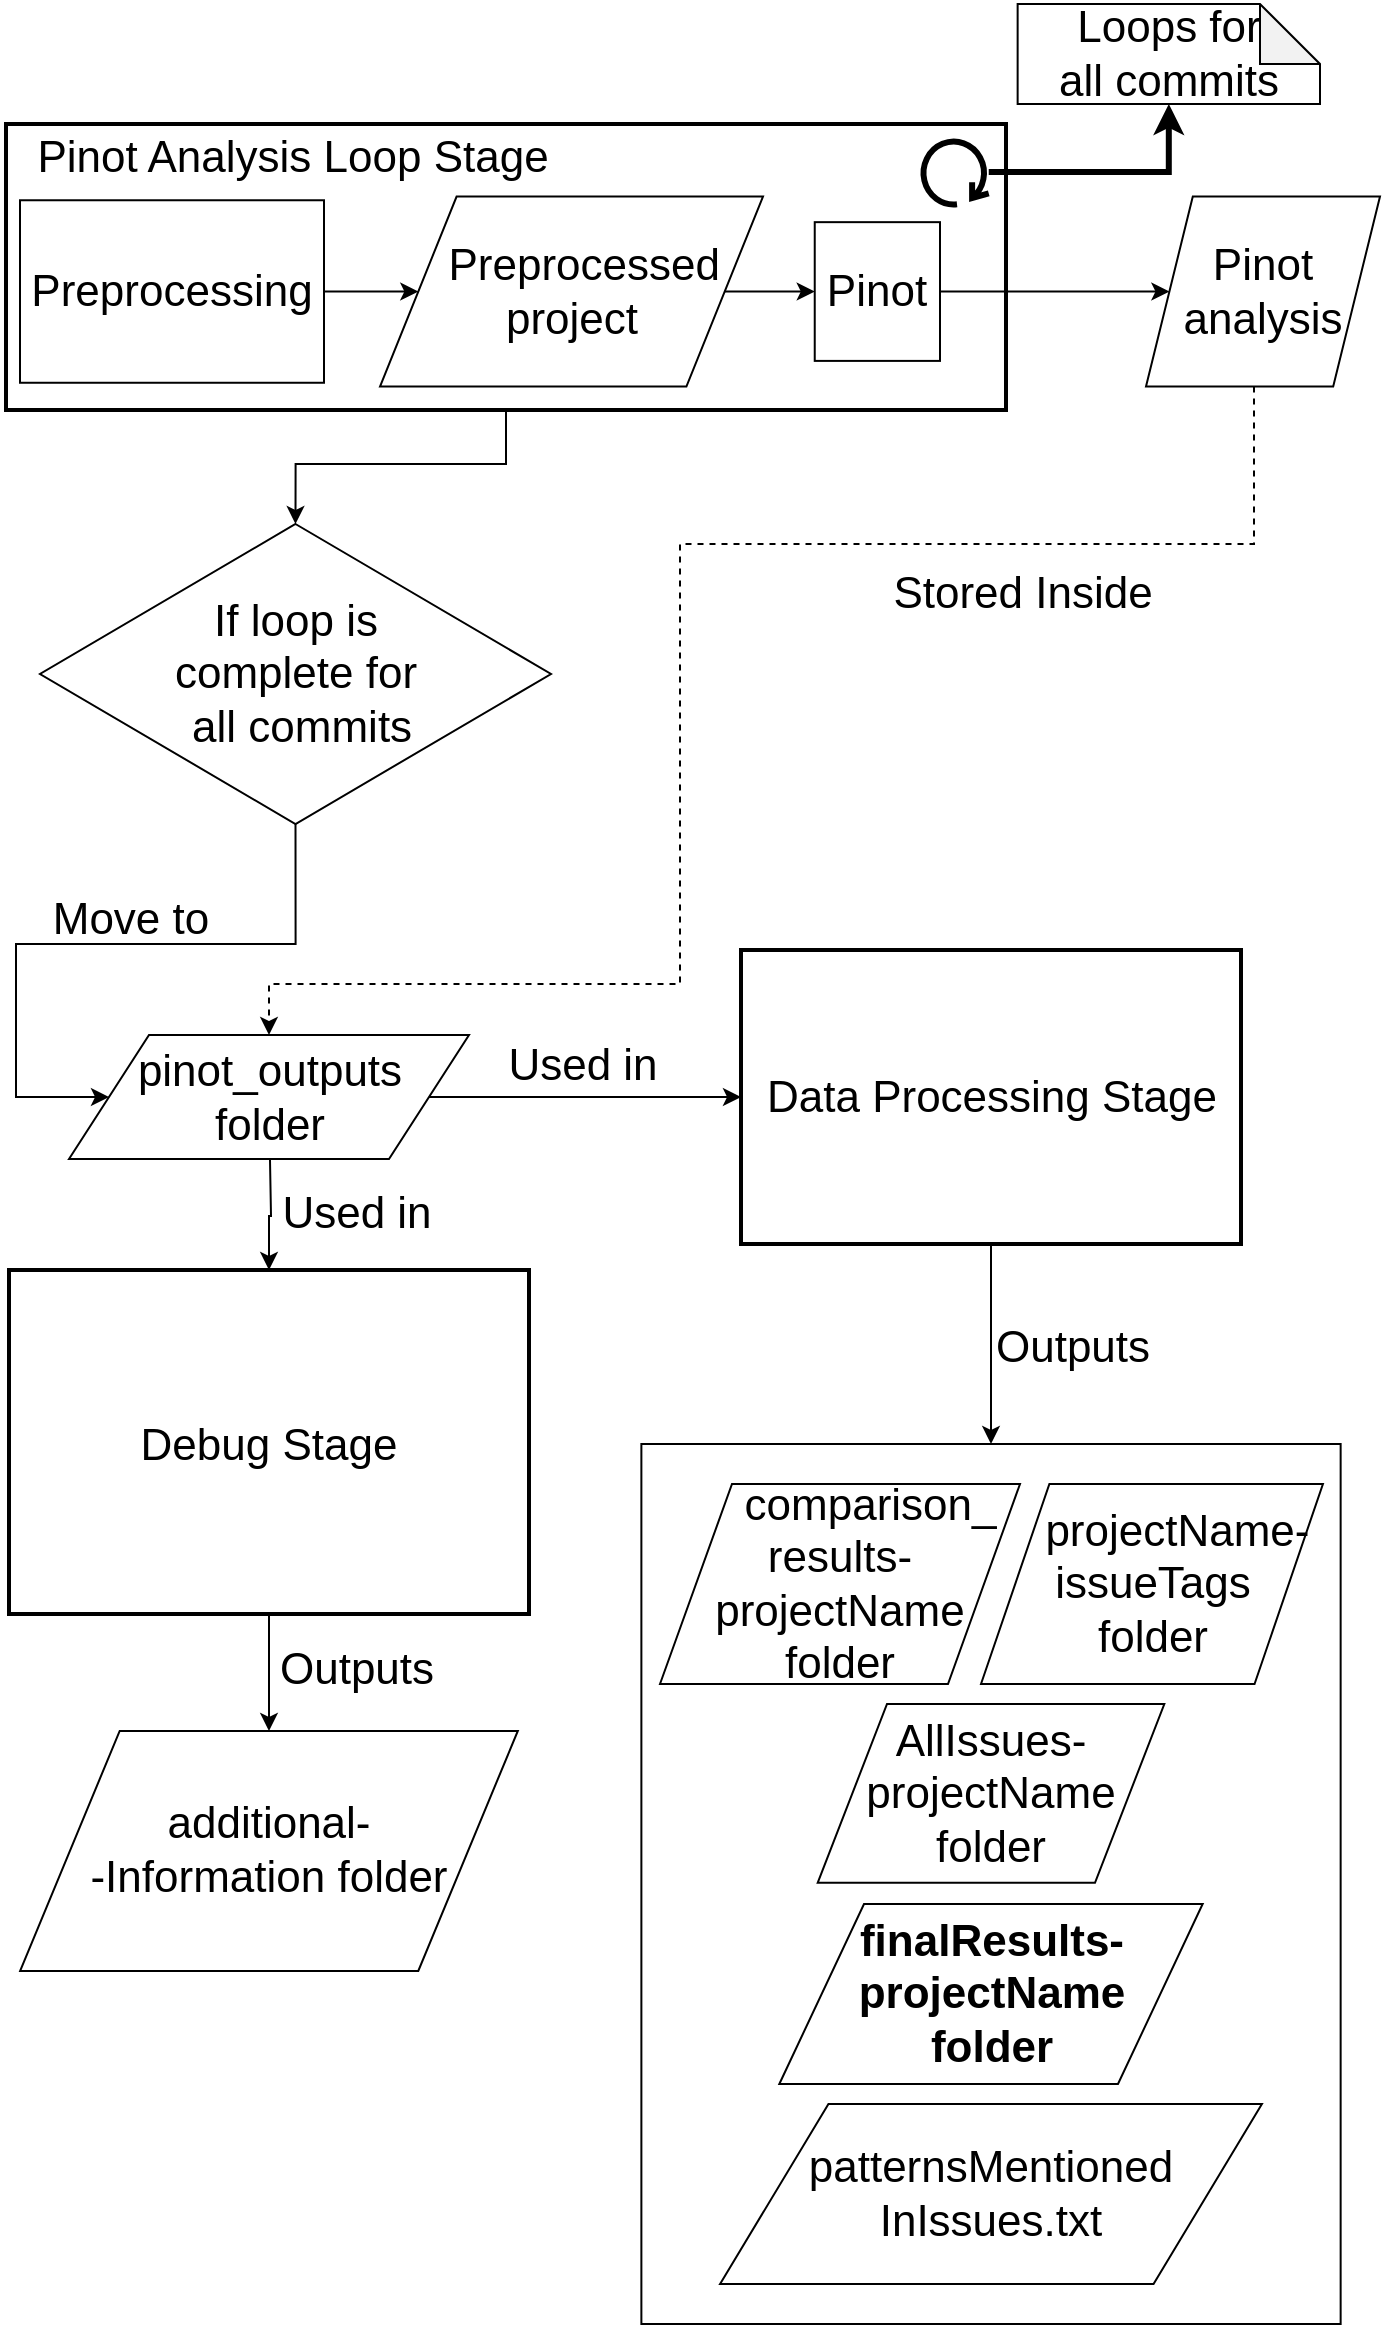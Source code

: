 <mxfile version="13.3.5" type="device"><diagram id="C5RBs43oDa-KdzZeNtuy" name="Page-1"><mxGraphModel dx="1420" dy="837" grid="1" gridSize="10" guides="1" tooltips="1" connect="1" arrows="1" fold="1" page="1" pageScale="1" pageWidth="696" pageHeight="946" math="0" shadow="0"><root><mxCell id="WIyWlLk6GJQsqaUBKTNV-0"/><mxCell id="WIyWlLk6GJQsqaUBKTNV-1" parent="WIyWlLk6GJQsqaUBKTNV-0"/><mxCell id="vfhK80nrHnzWeBUttZ8C-14" value="" style="rounded=0;whiteSpace=wrap;html=1;fontSize=22;" vertex="1" parent="WIyWlLk6GJQsqaUBKTNV-1"><mxGeometry x="320.69" y="740" width="349.63" height="440" as="geometry"/></mxCell><mxCell id="vfhK80nrHnzWeBUttZ8C-26" style="edgeStyle=orthogonalEdgeStyle;rounded=0;orthogonalLoop=1;jettySize=auto;html=1;entryX=0.5;entryY=0;entryDx=0;entryDy=0;fontSize=22;" edge="1" parent="WIyWlLk6GJQsqaUBKTNV-1" source="0ahxUT_iubyP2WzPCteX-0" target="vfhK80nrHnzWeBUttZ8C-14"><mxGeometry relative="1" as="geometry"/></mxCell><mxCell id="0ahxUT_iubyP2WzPCteX-0" value="" style="rounded=0;whiteSpace=wrap;html=1;strokeWidth=2;fontSize=22;" parent="WIyWlLk6GJQsqaUBKTNV-1" vertex="1"><mxGeometry x="370.5" y="493" width="250" height="147" as="geometry"/></mxCell><mxCell id="vfhK80nrHnzWeBUttZ8C-23" style="edgeStyle=orthogonalEdgeStyle;rounded=0;orthogonalLoop=1;jettySize=auto;html=1;entryX=0.5;entryY=0;entryDx=0;entryDy=0;fontSize=22;" edge="1" parent="WIyWlLk6GJQsqaUBKTNV-1" source="XO6Tw1gCyH1BbbYcoWaU-48" target="XO6Tw1gCyH1BbbYcoWaU-55"><mxGeometry relative="1" as="geometry"/></mxCell><mxCell id="XO6Tw1gCyH1BbbYcoWaU-48" value="" style="rounded=0;whiteSpace=wrap;html=1;strokeWidth=2;fontSize=22;" parent="WIyWlLk6GJQsqaUBKTNV-1" vertex="1"><mxGeometry x="4.5" y="653" width="260" height="172" as="geometry"/></mxCell><mxCell id="vfhK80nrHnzWeBUttZ8C-28" style="edgeStyle=orthogonalEdgeStyle;rounded=0;orthogonalLoop=1;jettySize=auto;html=1;entryX=0.5;entryY=0;entryDx=0;entryDy=0;fontSize=22;" edge="1" parent="WIyWlLk6GJQsqaUBKTNV-1" source="XO6Tw1gCyH1BbbYcoWaU-16" target="e5gksHhLY-byw-GOVqGE-1"><mxGeometry relative="1" as="geometry"><Array as="points"><mxPoint x="253" y="250"/><mxPoint x="148" y="250"/></Array></mxGeometry></mxCell><mxCell id="XO6Tw1gCyH1BbbYcoWaU-16" value="" style="rounded=0;whiteSpace=wrap;html=1;strokeWidth=2;fontSize=22;" parent="WIyWlLk6GJQsqaUBKTNV-1" vertex="1"><mxGeometry x="3" y="80" width="500" height="143" as="geometry"/></mxCell><mxCell id="vfhK80nrHnzWeBUttZ8C-12" style="edgeStyle=orthogonalEdgeStyle;rounded=0;orthogonalLoop=1;jettySize=auto;html=1;entryX=0.5;entryY=0;entryDx=0;entryDy=0;fontSize=22;" edge="1" parent="WIyWlLk6GJQsqaUBKTNV-1" target="XO6Tw1gCyH1BbbYcoWaU-48"><mxGeometry relative="1" as="geometry"><mxPoint x="135" y="598" as="sourcePoint"/></mxGeometry></mxCell><mxCell id="vfhK80nrHnzWeBUttZ8C-27" style="edgeStyle=orthogonalEdgeStyle;rounded=0;orthogonalLoop=1;jettySize=auto;html=1;entryX=0;entryY=0.5;entryDx=0;entryDy=0;fontSize=22;" edge="1" parent="WIyWlLk6GJQsqaUBKTNV-1" source="XO6Tw1gCyH1BbbYcoWaU-19" target="0ahxUT_iubyP2WzPCteX-1"><mxGeometry relative="1" as="geometry"/></mxCell><mxCell id="XO6Tw1gCyH1BbbYcoWaU-19" value="pinot_outputs&lt;br style=&quot;font-size: 22px;&quot;&gt;folder" style="shape=parallelogram;perimeter=parallelogramPerimeter;whiteSpace=wrap;html=1;fontSize=22;" parent="WIyWlLk6GJQsqaUBKTNV-1" vertex="1"><mxGeometry x="34.5" y="535.5" width="200" height="62" as="geometry"/></mxCell><mxCell id="m1KQKpQpHqoIMDLfpYuQ-4" style="edgeStyle=orthogonalEdgeStyle;rounded=0;orthogonalLoop=1;jettySize=auto;html=1;entryX=0;entryY=0.5;entryDx=0;entryDy=0;fontSize=22;" parent="WIyWlLk6GJQsqaUBKTNV-1" source="XO6Tw1gCyH1BbbYcoWaU-21" target="m1KQKpQpHqoIMDLfpYuQ-2" edge="1"><mxGeometry relative="1" as="geometry"/></mxCell><mxCell id="XO6Tw1gCyH1BbbYcoWaU-21" value="&lt;font style=&quot;font-size: 22px;&quot;&gt;Preprocessing&lt;/font&gt;" style="rounded=0;whiteSpace=wrap;html=1;fontSize=22;" parent="WIyWlLk6GJQsqaUBKTNV-1" vertex="1"><mxGeometry x="10" y="118.13" width="152" height="91.25" as="geometry"/></mxCell><mxCell id="XO6Tw1gCyH1BbbYcoWaU-24" value="&lt;font style=&quot;font-size: 22px;&quot;&gt;Pinot&lt;/font&gt;" style="rounded=0;whiteSpace=wrap;html=1;fontSize=22;" parent="WIyWlLk6GJQsqaUBKTNV-1" vertex="1"><mxGeometry x="407.37" y="129.08" width="62.63" height="69.37" as="geometry"/></mxCell><mxCell id="XO6Tw1gCyH1BbbYcoWaU-27" value="" style="endArrow=classic;html=1;exitX=1;exitY=0.5;exitDx=0;exitDy=0;entryX=0;entryY=0.5;entryDx=0;entryDy=0;fontSize=22;" parent="WIyWlLk6GJQsqaUBKTNV-1" source="XO6Tw1gCyH1BbbYcoWaU-24" target="XO6Tw1gCyH1BbbYcoWaU-29" edge="1"><mxGeometry width="50" height="50" relative="1" as="geometry"><mxPoint x="573" y="183" as="sourcePoint"/><mxPoint x="603" y="158" as="targetPoint"/></mxGeometry></mxCell><mxCell id="vfhK80nrHnzWeBUttZ8C-32" style="edgeStyle=orthogonalEdgeStyle;rounded=0;jumpStyle=arc;orthogonalLoop=1;jettySize=auto;html=1;entryX=0.5;entryY=0;entryDx=0;entryDy=0;fontSize=22;dashed=1;" edge="1" parent="WIyWlLk6GJQsqaUBKTNV-1" source="XO6Tw1gCyH1BbbYcoWaU-29" target="XO6Tw1gCyH1BbbYcoWaU-19"><mxGeometry relative="1" as="geometry"><Array as="points"><mxPoint x="627" y="290"/><mxPoint x="340" y="290"/><mxPoint x="340" y="510"/><mxPoint x="135" y="510"/></Array></mxGeometry></mxCell><mxCell id="XO6Tw1gCyH1BbbYcoWaU-29" value="&lt;font style=&quot;font-size: 22px;&quot;&gt;Pinot analysis&lt;/font&gt;" style="shape=parallelogram;perimeter=parallelogramPerimeter;whiteSpace=wrap;html=1;fontSize=22;" parent="WIyWlLk6GJQsqaUBKTNV-1" vertex="1"><mxGeometry x="573" y="116.25" width="117" height="95" as="geometry"/></mxCell><mxCell id="XO6Tw1gCyH1BbbYcoWaU-41" value="Used in" style="text;html=1;align=center;verticalAlign=middle;resizable=0;points=[];autosize=1;fontSize=22;" parent="WIyWlLk6GJQsqaUBKTNV-1" vertex="1"><mxGeometry x="132.5" y="610" width="90" height="30" as="geometry"/></mxCell><mxCell id="XO6Tw1gCyH1BbbYcoWaU-49" value="Debug Stage" style="text;html=1;strokeColor=none;fillColor=none;align=center;verticalAlign=middle;whiteSpace=wrap;rounded=0;fontSize=22;" parent="WIyWlLk6GJQsqaUBKTNV-1" vertex="1"><mxGeometry x="3" y="653" width="263" height="175" as="geometry"/></mxCell><mxCell id="XO6Tw1gCyH1BbbYcoWaU-55" value="additional-&lt;br style=&quot;font-size: 22px;&quot;&gt;-Information folder" style="shape=parallelogram;perimeter=parallelogramPerimeter;whiteSpace=wrap;html=1;fontSize=22;" parent="WIyWlLk6GJQsqaUBKTNV-1" vertex="1"><mxGeometry x="10.08" y="883.46" width="248.83" height="120" as="geometry"/></mxCell><mxCell id="XO6Tw1gCyH1BbbYcoWaU-59" value="&amp;nbsp; &amp;nbsp; &amp;nbsp;comparison_&lt;br style=&quot;font-size: 22px&quot;&gt;results-&lt;br&gt;projectName&lt;br style=&quot;font-size: 22px&quot;&gt;folder" style="shape=parallelogram;perimeter=parallelogramPerimeter;whiteSpace=wrap;html=1;fontSize=22;" parent="WIyWlLk6GJQsqaUBKTNV-1" vertex="1"><mxGeometry x="330" y="760" width="180" height="100" as="geometry"/></mxCell><mxCell id="XO6Tw1gCyH1BbbYcoWaU-66" value="&amp;nbsp; &amp;nbsp; projectName-issueTags&lt;br style=&quot;font-size: 22px&quot;&gt;folder" style="shape=parallelogram;perimeter=parallelogramPerimeter;whiteSpace=wrap;html=1;fontSize=22;" parent="WIyWlLk6GJQsqaUBKTNV-1" vertex="1"><mxGeometry x="490.5" y="760" width="170.97" height="100" as="geometry"/></mxCell><mxCell id="XO6Tw1gCyH1BbbYcoWaU-72" value="&lt;b style=&quot;font-size: 22px;&quot;&gt;finalResults-projectName&lt;br style=&quot;font-size: 22px;&quot;&gt;folder&lt;/b&gt;" style="shape=parallelogram;perimeter=parallelogramPerimeter;whiteSpace=wrap;html=1;fontSize=22;" parent="WIyWlLk6GJQsqaUBKTNV-1" vertex="1"><mxGeometry x="389.67" y="970" width="211.66" height="90" as="geometry"/></mxCell><mxCell id="XO6Tw1gCyH1BbbYcoWaU-76" value="AllIssues-&lt;br style=&quot;font-size: 22px;&quot;&gt;projectName&lt;br style=&quot;font-size: 22px;&quot;&gt;folder" style="shape=parallelogram;perimeter=parallelogramPerimeter;whiteSpace=wrap;html=1;fontSize=22;" parent="WIyWlLk6GJQsqaUBKTNV-1" vertex="1"><mxGeometry x="408.84" y="870.0" width="173.32" height="89.42" as="geometry"/></mxCell><mxCell id="XO6Tw1gCyH1BbbYcoWaU-82" value="patternsMentioned&lt;br style=&quot;font-size: 22px;&quot;&gt;InIssues.txt" style="shape=parallelogram;perimeter=parallelogramPerimeter;whiteSpace=wrap;html=1;fontSize=22;" parent="WIyWlLk6GJQsqaUBKTNV-1" vertex="1"><mxGeometry x="360.04" y="1070" width="270.92" height="90" as="geometry"/></mxCell><mxCell id="XO6Tw1gCyH1BbbYcoWaU-92" value="&lt;font style=&quot;font-size: 22px;&quot;&gt;Pinot Analysis Loop Stage&lt;/font&gt;" style="text;html=1;strokeColor=none;fillColor=none;align=center;verticalAlign=middle;whiteSpace=wrap;rounded=0;fontSize=22;" parent="WIyWlLk6GJQsqaUBKTNV-1" vertex="1"><mxGeometry x="3" y="87" width="287" height="20" as="geometry"/></mxCell><mxCell id="vfhK80nrHnzWeBUttZ8C-29" style="edgeStyle=orthogonalEdgeStyle;rounded=0;orthogonalLoop=1;jettySize=auto;html=1;entryX=0;entryY=0.5;entryDx=0;entryDy=0;fontSize=22;jumpStyle=arc;exitX=0.5;exitY=1;exitDx=0;exitDy=0;" edge="1" parent="WIyWlLk6GJQsqaUBKTNV-1" source="e5gksHhLY-byw-GOVqGE-1" target="XO6Tw1gCyH1BbbYcoWaU-19"><mxGeometry relative="1" as="geometry"><mxPoint x="134.5" y="487" as="sourcePoint"/><Array as="points"><mxPoint x="148" y="490"/><mxPoint x="8" y="490"/><mxPoint x="8" y="567"/></Array></mxGeometry></mxCell><mxCell id="e5gksHhLY-byw-GOVqGE-1" value="&lt;span style=&quot;font-size: 22px;&quot;&gt;If loop is &lt;br style=&quot;font-size: 22px;&quot;&gt;complete for&lt;br style=&quot;font-size: 22px;&quot;&gt;&amp;nbsp;all commits&lt;/span&gt;" style="rhombus;whiteSpace=wrap;html=1;fontSize=22;" parent="WIyWlLk6GJQsqaUBKTNV-1" vertex="1"><mxGeometry x="20" y="280" width="255.5" height="150" as="geometry"/></mxCell><mxCell id="e5gksHhLY-byw-GOVqGE-2" style="edgeStyle=orthogonalEdgeStyle;rounded=0;orthogonalLoop=1;jettySize=auto;html=1;strokeWidth=3;entryX=0.5;entryY=1;entryDx=0;entryDy=0;entryPerimeter=0;fontSize=22;" parent="WIyWlLk6GJQsqaUBKTNV-1" source="e5gksHhLY-byw-GOVqGE-3" target="e5gksHhLY-byw-GOVqGE-4" edge="1"><mxGeometry relative="1" as="geometry"><mxPoint x="558.82" y="73" as="targetPoint"/></mxGeometry></mxCell><mxCell id="e5gksHhLY-byw-GOVqGE-3" value="" style="shape=mxgraph.bpmn.loop;html=1;outlineConnect=0;direction=west;flipV=1;strokeWidth=3;fontSize=22;" parent="WIyWlLk6GJQsqaUBKTNV-1" vertex="1"><mxGeometry x="460.37" y="87" width="34" height="34" as="geometry"/></mxCell><mxCell id="e5gksHhLY-byw-GOVqGE-4" value="&lt;font style=&quot;font-size: 22px;&quot;&gt;Loops for &lt;br style=&quot;font-size: 22px;&quot;&gt;all commits&lt;/font&gt;" style="shape=note;whiteSpace=wrap;html=1;backgroundOutline=1;darkOpacity=0.05;fontSize=22;" parent="WIyWlLk6GJQsqaUBKTNV-1" vertex="1"><mxGeometry x="508.82" y="20" width="151.18" height="50" as="geometry"/></mxCell><mxCell id="m1KQKpQpHqoIMDLfpYuQ-5" style="edgeStyle=orthogonalEdgeStyle;rounded=0;orthogonalLoop=1;jettySize=auto;html=1;exitX=1;exitY=0.5;exitDx=0;exitDy=0;entryX=0;entryY=0.5;entryDx=0;entryDy=0;fontSize=22;" parent="WIyWlLk6GJQsqaUBKTNV-1" source="m1KQKpQpHqoIMDLfpYuQ-2" target="XO6Tw1gCyH1BbbYcoWaU-24" edge="1"><mxGeometry relative="1" as="geometry"/></mxCell><mxCell id="m1KQKpQpHqoIMDLfpYuQ-2" value="&lt;font style=&quot;font-size: 22px&quot;&gt;&amp;nbsp; Preprocessed project&lt;/font&gt;" style="shape=parallelogram;perimeter=parallelogramPerimeter;whiteSpace=wrap;html=1;fontSize=22;" parent="WIyWlLk6GJQsqaUBKTNV-1" vertex="1"><mxGeometry x="190" y="116.26" width="191.5" height="95" as="geometry"/></mxCell><mxCell id="0ahxUT_iubyP2WzPCteX-1" value="Data Processing Stage" style="text;html=1;strokeColor=none;fillColor=none;align=center;verticalAlign=middle;whiteSpace=wrap;rounded=0;fontSize=22;" parent="WIyWlLk6GJQsqaUBKTNV-1" vertex="1"><mxGeometry x="370.5" y="493" width="250" height="147" as="geometry"/></mxCell><mxCell id="vfhK80nrHnzWeBUttZ8C-21" value="Used in" style="text;html=1;align=center;verticalAlign=middle;resizable=0;points=[];autosize=1;fontSize=22;" vertex="1" parent="WIyWlLk6GJQsqaUBKTNV-1"><mxGeometry x="246.47" y="535.5" width="90" height="30" as="geometry"/></mxCell><mxCell id="vfhK80nrHnzWeBUttZ8C-33" value="Stored Inside" style="text;html=1;align=center;verticalAlign=middle;resizable=0;points=[];autosize=1;fontSize=22;" vertex="1" parent="WIyWlLk6GJQsqaUBKTNV-1"><mxGeometry x="436.41" y="300" width="150" height="30" as="geometry"/></mxCell><mxCell id="vfhK80nrHnzWeBUttZ8C-36" value="Move to" style="text;html=1;align=center;verticalAlign=middle;resizable=0;points=[];autosize=1;fontSize=22;" vertex="1" parent="WIyWlLk6GJQsqaUBKTNV-1"><mxGeometry x="20" y="463" width="90" height="30" as="geometry"/></mxCell><mxCell id="vfhK80nrHnzWeBUttZ8C-39" value="Outputs" style="text;html=1;align=center;verticalAlign=middle;resizable=0;points=[];autosize=1;fontSize=22;" vertex="1" parent="WIyWlLk6GJQsqaUBKTNV-1"><mxGeometry x="490.5" y="677" width="90" height="30" as="geometry"/></mxCell><mxCell id="vfhK80nrHnzWeBUttZ8C-40" value="Outputs" style="text;html=1;align=center;verticalAlign=middle;resizable=0;points=[];autosize=1;fontSize=22;" vertex="1" parent="WIyWlLk6GJQsqaUBKTNV-1"><mxGeometry x="132.5" y="838.46" width="90" height="30" as="geometry"/></mxCell></root></mxGraphModel></diagram></mxfile>